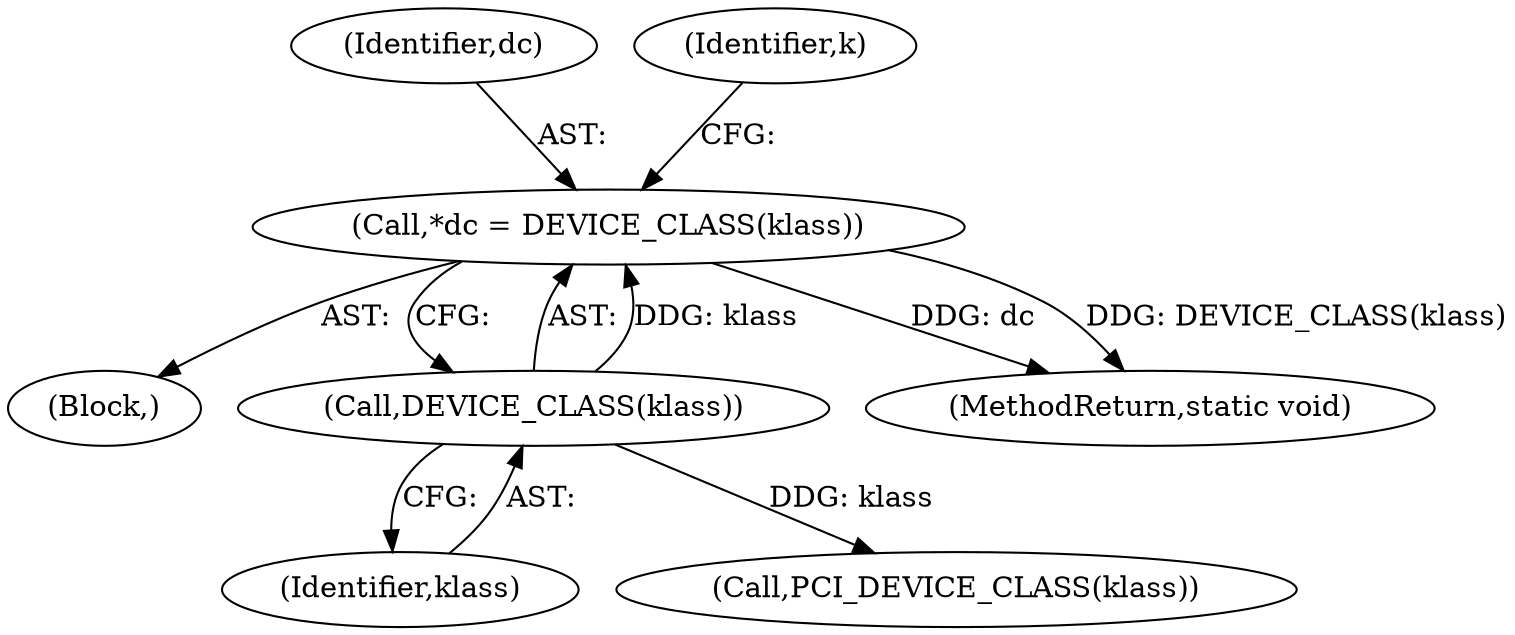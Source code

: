 digraph "0_qemu_d710e1e7bd3d5bfc26b631f02ae87901ebe646b0@pointer" {
"1000175" [label="(Call,*dc = DEVICE_CLASS(klass))"];
"1000177" [label="(Call,DEVICE_CLASS(klass))"];
"1000178" [label="(Identifier,klass)"];
"1000177" [label="(Call,DEVICE_CLASS(klass))"];
"1000173" [label="(Block,)"];
"1000221" [label="(MethodReturn,static void)"];
"1000176" [label="(Identifier,dc)"];
"1000181" [label="(Identifier,k)"];
"1000175" [label="(Call,*dc = DEVICE_CLASS(klass))"];
"1000182" [label="(Call,PCI_DEVICE_CLASS(klass))"];
"1000175" -> "1000173"  [label="AST: "];
"1000175" -> "1000177"  [label="CFG: "];
"1000176" -> "1000175"  [label="AST: "];
"1000177" -> "1000175"  [label="AST: "];
"1000181" -> "1000175"  [label="CFG: "];
"1000175" -> "1000221"  [label="DDG: dc"];
"1000175" -> "1000221"  [label="DDG: DEVICE_CLASS(klass)"];
"1000177" -> "1000175"  [label="DDG: klass"];
"1000177" -> "1000178"  [label="CFG: "];
"1000178" -> "1000177"  [label="AST: "];
"1000177" -> "1000182"  [label="DDG: klass"];
}
